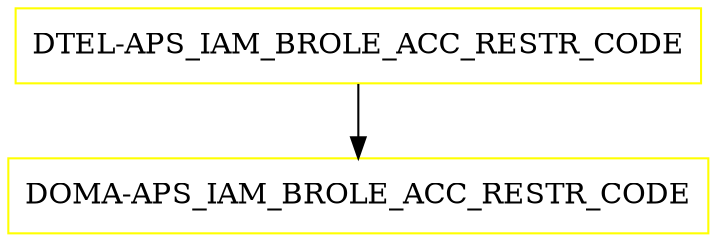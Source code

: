 digraph G {
  "DTEL-APS_IAM_BROLE_ACC_RESTR_CODE" [shape=box,color=yellow];
  "DOMA-APS_IAM_BROLE_ACC_RESTR_CODE" [shape=box,color=yellow,URL="./DOMA_APS_IAM_BROLE_ACC_RESTR_CODE.html"];
  "DTEL-APS_IAM_BROLE_ACC_RESTR_CODE" -> "DOMA-APS_IAM_BROLE_ACC_RESTR_CODE";
}
